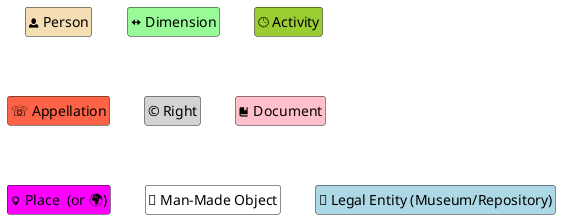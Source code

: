 ﻿@startuml
hide empty members
hide circle
hide stereotype

skinparam class {
  BackgroundColor<<person>>      Wheat
  BackgroundColor<<dimension>>   PaleGreen
  BackgroundColor<<activity>>    YellowGreen
  BackgroundColor<<appellation>> Tomato
  BackgroundColor<<right>>       Lightgray
  BackgroundColor<<document>>    Pink
  BackgroundColor<<place>>       Magenta
  BackgroundColor<<artwork>>     LightRed
  BackgroundColor<<museum>>      LightBlue
}

class person      as "<&person> Person"                           <<person>>
class dimension   as "<&resize-width> Dimension"                  <<dimension>>
class activity    as "<U+1F552> Activity"                         <<activity>>
class appellation as "<U+260F> Appellation"                       <<appellation>>
class right       as "<U+00A9> Right"                             <<right>>
class document    as "<&book> Document"                           <<document>>
class place       as "<&map-marker> Place  (or <U+1F30D>)"            <<place>>
class artwork     as "<U+1F3A8> Man-Made Object"                  <<artwork>>
class museum      as "<U+1F3E2> Legal Entity (Museum/Repository)" <<museum>>
@enduml
